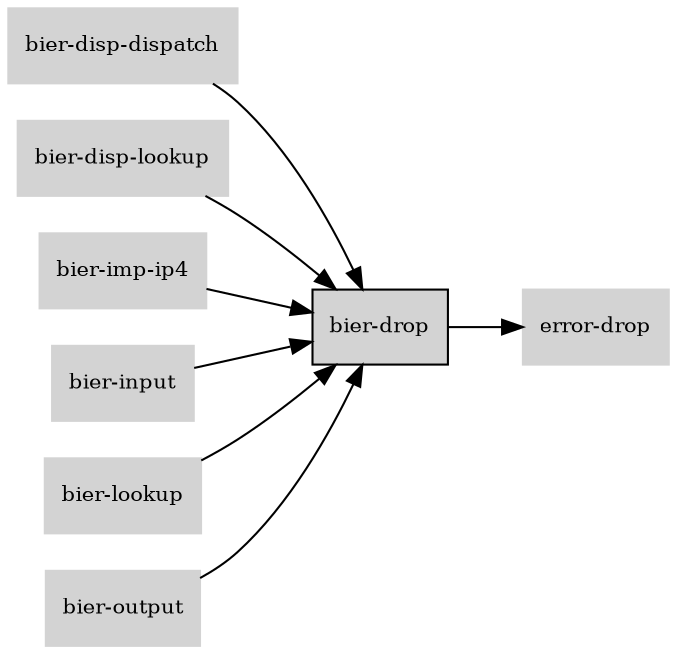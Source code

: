 digraph "bier_drop_subgraph" {
  rankdir=LR;
  node [shape=box, style=filled, fontsize=10, color=lightgray, fontcolor=black, fillcolor=lightgray];
  "bier-drop" [color=black, fontcolor=black, fillcolor=lightgray];
  edge [fontsize=8];
  "bier-disp-dispatch" -> "bier-drop";
  "bier-disp-lookup" -> "bier-drop";
  "bier-drop" -> "error-drop";
  "bier-imp-ip4" -> "bier-drop";
  "bier-input" -> "bier-drop";
  "bier-lookup" -> "bier-drop";
  "bier-output" -> "bier-drop";
}
